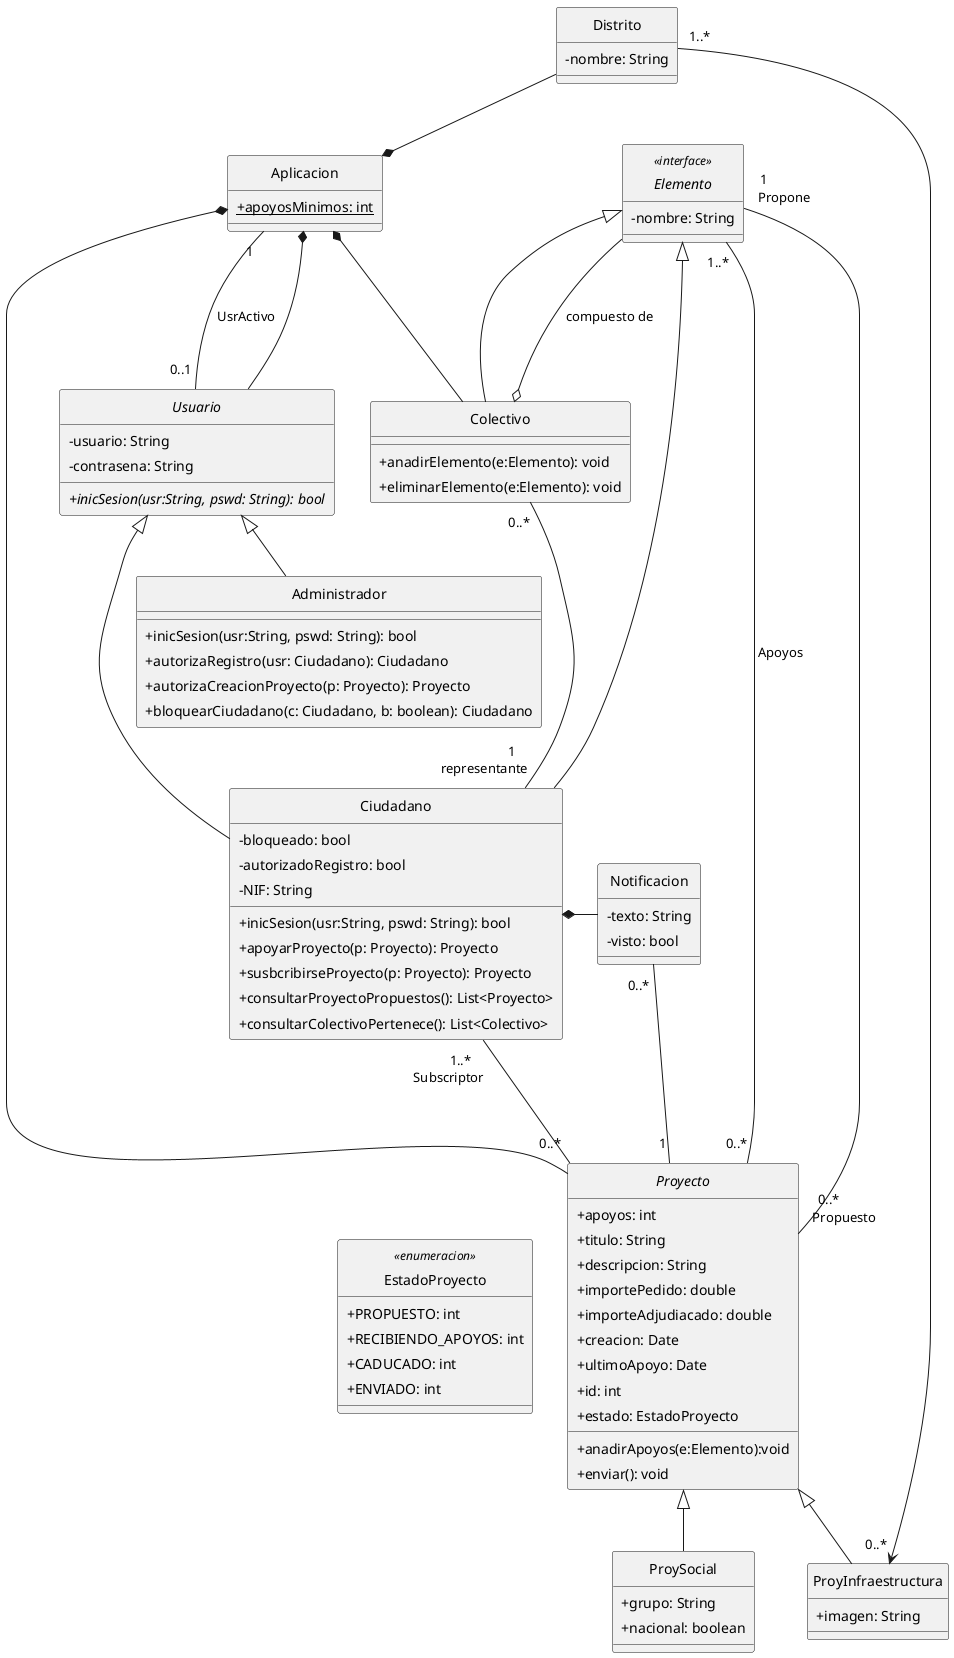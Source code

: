 @startuml diagram_class
skinparam classAttributeIconSize 0
skinparam padding 3
hide circle


class Aplicacion{
    {static} + apoyosMinimos: int
}
 
abstract class Usuario{
    - usuario: String
    - contrasena: String
    {abstract} +inicSesion(usr:String, pswd: String): bool
}

class Ciudadano{
    - bloqueado: bool
    - autorizadoRegistro: bool
    - NIF: String
    {method}+inicSesion(usr:String, pswd: String): bool
    + apoyarProyecto(p: Proyecto): Proyecto
    + susbcribirseProyecto(p: Proyecto): Proyecto
    + consultarProyectoPropuestos(): List<Proyecto>
    + consultarColectivoPertenece(): List<Colectivo>
}

class Administrador{
    {method}+inicSesion(usr:String, pswd: String): bool
    +autorizaRegistro(usr: Ciudadano): Ciudadano
    +autorizaCreacionProyecto(p: Proyecto): Proyecto
    +bloquearCiudadano(c: Ciudadano, b: boolean): Ciudadano
}



interface  Elemento <<interface>>{
    - nombre: String
}

class Colectivo{
    +{method} anadirElemento(e:Elemento): void
    +{method} eliminarElemento(e:Elemento): void
}



abstract class Proyecto{
    + apoyos: int
    + titulo: String
    + descripcion: String
    + importePedido: double
    + importeAdjudiacado: double
    + creacion: Date
    + ultimoApoyo: Date
    + id: int
    + estado: EstadoProyecto
    {method} +anadirApoyos(e:Elemento):void
    {method} +enviar(): void

}

class ProyInfraestructura{
    + imagen: String

}

class ProySocial{
    + grupo: String
    + nacional: boolean
}

class Distrito{
    - nombre: String
}
enum EstadoProyecto <<enumeracion>>{
    + PROPUESTO: int
    + RECIBIENDO_APOYOS: int
    + CADUCADO: int
    + ENVIADO: int
}
class Notificacion{
    -texto: String
    -visto: bool
}
Notificacion "0..*"--"1" Proyecto
Notificacion -left-* Ciudadano
Notificacion -u[hidden]- Administrador
Distrito --* Aplicacion
Usuario <|-down- Ciudadano
Usuario <|-down- Administrador
Elemento <|-- Ciudadano
Elemento <|-- Colectivo
Elemento ---o Colectivo: compuesto de
Colectivo "0..*"---  "                 1\n representante" Ciudadano


Proyecto <|-- ProySocial
Proyecto <|-- ProyInfraestructura
Distrito "1..*"--> "0..*" ProyInfraestructura
Ciudadano "        1..*\n Subscriptor"---"0..*" Proyecto
Elemento  "1..*"--"0..*" Proyecto: Apoyos
Elemento  "1           \n Propone"--"0..*        \n Propuesto" Proyecto
Aplicacion *--- Colectivo
Aplicacion *--- Usuario
Aplicacion *--- Proyecto

Ciudadano -left[hidden]-- Administrador

Usuario -right[hidden]- Colectivo
EstadoProyecto -right[hidden]--- Proyecto
Proyecto-left[hidden]-EstadoProyecto
Aplicacion "1"-"0..1" Usuario: UsrActivo
@enduml